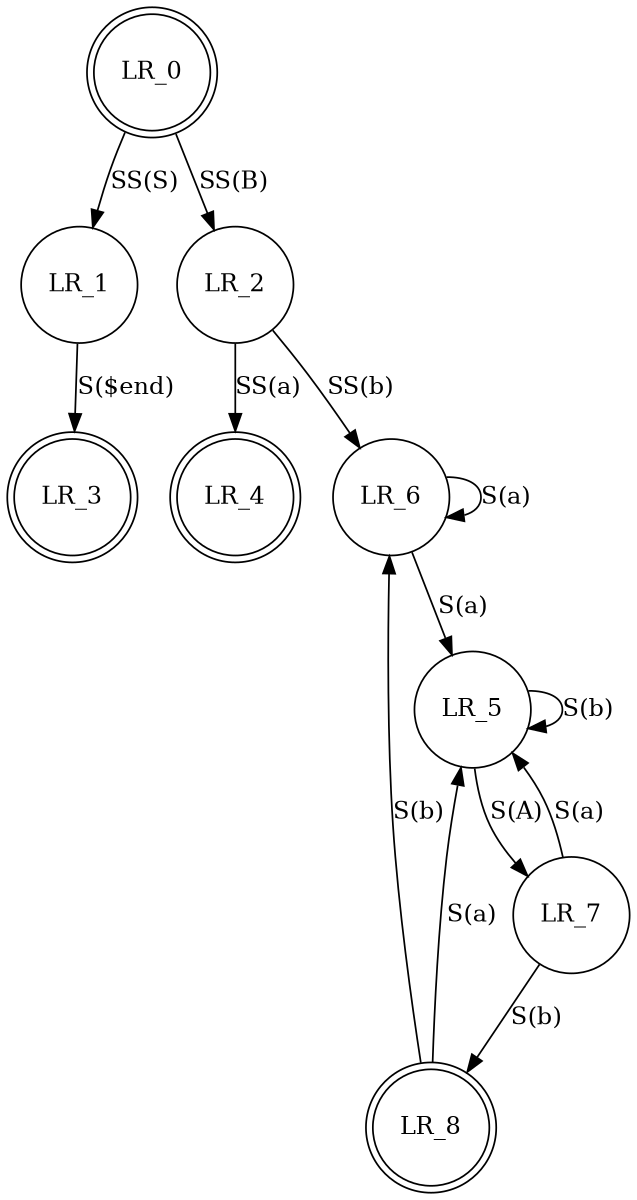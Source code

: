 digraph G {

  size="5,8"

  v0 [label="LR_0",shape="doublecircle"]
  v1 [label="LR_3",shape="doublecircle"]
  v2 [label="LR_4",shape="doublecircle"]
  v3 [label="LR_8",shape="doublecircle"]
  v4 [label="LR_1",shape="circle"]
  v5 [label="LR_2",shape="circle"]
  v6 [label="LR_5",shape="circle"]
  v7 [label="LR_6",shape="circle"]
  v8 [label="LR_7",shape="circle"]

  v0 -> v5 [label="SS(B)"]
  v0 -> v4 [label="SS(S)"]
  v4 -> v1 [label="S($end)"]
  v5 -> v7 [label="SS(b)"]
  v5 -> v2 [label="SS(a)"]
  v6 -> v8 [label="S(A)"]
  v6 -> v6 [label="S(b)"]
  v7 -> v7 [label="S(a)"]
  v7 -> v6 [label="S(a)"]
  v8 -> v3 [label="S(b)"]
  v8 -> v6 [label="S(a)"]
  v3 -> v7 [label="S(b)"]
  v3 -> v6 [label="S(a)"]

}